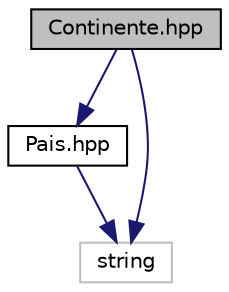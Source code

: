digraph "Continente.hpp"
{
 // LATEX_PDF_SIZE
  edge [fontname="Helvetica",fontsize="10",labelfontname="Helvetica",labelfontsize="10"];
  node [fontname="Helvetica",fontsize="10",shape=record];
  Node1 [label="Continente.hpp",height=0.2,width=0.4,color="black", fillcolor="grey75", style="filled", fontcolor="black",tooltip="Define la clase Continente."];
  Node1 -> Node2 [color="midnightblue",fontsize="10",style="solid",fontname="Helvetica"];
  Node2 [label="Pais.hpp",height=0.2,width=0.4,color="black", fillcolor="white", style="filled",URL="$_pais_8hpp.html",tooltip="Definición de la clase base Pais."];
  Node2 -> Node3 [color="midnightblue",fontsize="10",style="solid",fontname="Helvetica"];
  Node3 [label="string",height=0.2,width=0.4,color="grey75", fillcolor="white", style="filled",tooltip=" "];
  Node1 -> Node3 [color="midnightblue",fontsize="10",style="solid",fontname="Helvetica"];
}
